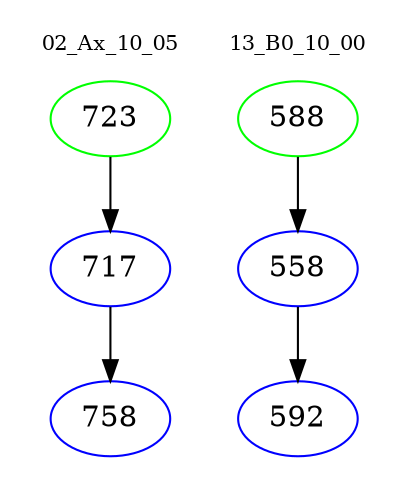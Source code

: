 digraph{
subgraph cluster_0 {
color = white
label = "02_Ax_10_05";
fontsize=10;
T0_723 [label="723", color="green"]
T0_723 -> T0_717 [color="black"]
T0_717 [label="717", color="blue"]
T0_717 -> T0_758 [color="black"]
T0_758 [label="758", color="blue"]
}
subgraph cluster_1 {
color = white
label = "13_B0_10_00";
fontsize=10;
T1_588 [label="588", color="green"]
T1_588 -> T1_558 [color="black"]
T1_558 [label="558", color="blue"]
T1_558 -> T1_592 [color="black"]
T1_592 [label="592", color="blue"]
}
}
